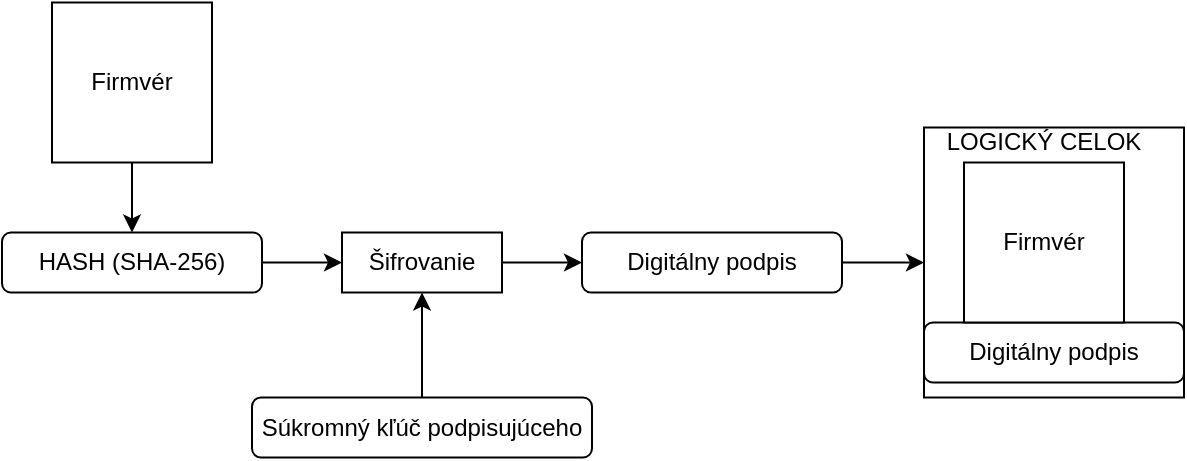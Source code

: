 <mxfile version="14.5.3" type="device"><diagram id="yccmygdlFiEqpJzx5ehj" name="Page-1"><mxGraphModel dx="1102" dy="582" grid="1" gridSize="10" guides="1" tooltips="1" connect="1" arrows="1" fold="1" page="1" pageScale="1" pageWidth="827" pageHeight="1169" math="0" shadow="0"><root><mxCell id="0"/><mxCell id="1" parent="0"/><mxCell id="7me_JrHHjaB7gSv83Y0g-3" value="" style="edgeStyle=orthogonalEdgeStyle;rounded=0;orthogonalLoop=1;jettySize=auto;html=1;entryX=0.5;entryY=0;entryDx=0;entryDy=0;" parent="1" source="7me_JrHHjaB7gSv83Y0g-1" target="7me_JrHHjaB7gSv83Y0g-4" edge="1"><mxGeometry relative="1" as="geometry"><mxPoint x="160" y="220" as="targetPoint"/></mxGeometry></mxCell><mxCell id="7me_JrHHjaB7gSv83Y0g-1" value="Firmvér" style="whiteSpace=wrap;html=1;aspect=fixed;" parent="1" vertex="1"><mxGeometry x="115" y="56.25" width="80" height="80" as="geometry"/></mxCell><mxCell id="BUlxgvx1no6V5QYv5E_1-4" value="" style="edgeStyle=orthogonalEdgeStyle;rounded=0;orthogonalLoop=1;jettySize=auto;html=1;" parent="1" source="7me_JrHHjaB7gSv83Y0g-4" target="BUlxgvx1no6V5QYv5E_1-2" edge="1"><mxGeometry relative="1" as="geometry"/></mxCell><mxCell id="7me_JrHHjaB7gSv83Y0g-4" value="HASH (SHA-256)" style="rounded=1;whiteSpace=wrap;html=1;" parent="1" vertex="1"><mxGeometry x="90" y="171.25" width="130" height="30" as="geometry"/></mxCell><mxCell id="7me_JrHHjaB7gSv83Y0g-26" value="" style="edgeStyle=orthogonalEdgeStyle;rounded=0;orthogonalLoop=1;jettySize=auto;html=1;entryX=0;entryY=0.5;entryDx=0;entryDy=0;" parent="1" source="7me_JrHHjaB7gSv83Y0g-6" target="7me_JrHHjaB7gSv83Y0g-18" edge="1"><mxGeometry relative="1" as="geometry"><mxPoint x="546" y="186.25" as="targetPoint"/></mxGeometry></mxCell><mxCell id="7me_JrHHjaB7gSv83Y0g-6" value="Digitálny podpis" style="rounded=1;whiteSpace=wrap;html=1;" parent="1" vertex="1"><mxGeometry x="380" y="171.25" width="130" height="30" as="geometry"/></mxCell><mxCell id="7me_JrHHjaB7gSv83Y0g-12" value="Digitálny podpis" style="rounded=1;whiteSpace=wrap;html=1;" parent="1" vertex="1"><mxGeometry x="551" y="216.25" width="130" height="30" as="geometry"/></mxCell><mxCell id="BUlxgvx1no6V5QYv5E_1-3" value="" style="edgeStyle=orthogonalEdgeStyle;rounded=0;orthogonalLoop=1;jettySize=auto;html=1;" parent="1" source="7me_JrHHjaB7gSv83Y0g-8" target="BUlxgvx1no6V5QYv5E_1-2" edge="1"><mxGeometry relative="1" as="geometry"/></mxCell><mxCell id="7me_JrHHjaB7gSv83Y0g-8" value="Súkromný kľúč podpisujúceho" style="rounded=1;whiteSpace=wrap;html=1;" parent="1" vertex="1"><mxGeometry x="215" y="253.75" width="170" height="30" as="geometry"/></mxCell><mxCell id="7me_JrHHjaB7gSv83Y0g-14" value="Firmvér" style="whiteSpace=wrap;html=1;aspect=fixed;" parent="1" vertex="1"><mxGeometry x="571" y="136.25" width="80" height="80" as="geometry"/></mxCell><mxCell id="7me_JrHHjaB7gSv83Y0g-18" value="" style="rounded=0;whiteSpace=wrap;html=1;fillColor=none;" parent="1" vertex="1"><mxGeometry x="551" y="118.75" width="130" height="135" as="geometry"/></mxCell><mxCell id="7me_JrHHjaB7gSv83Y0g-19" value="LOGICKÝ CELOK" style="text;html=1;strokeColor=none;fillColor=none;align=center;verticalAlign=middle;whiteSpace=wrap;rounded=0;" parent="1" vertex="1"><mxGeometry x="561" y="116.25" width="100" height="20" as="geometry"/></mxCell><mxCell id="BUlxgvx1no6V5QYv5E_1-5" value="" style="edgeStyle=orthogonalEdgeStyle;rounded=0;orthogonalLoop=1;jettySize=auto;html=1;" parent="1" source="BUlxgvx1no6V5QYv5E_1-2" target="7me_JrHHjaB7gSv83Y0g-6" edge="1"><mxGeometry relative="1" as="geometry"/></mxCell><mxCell id="BUlxgvx1no6V5QYv5E_1-2" value="Šifrovanie" style="rounded=0;whiteSpace=wrap;html=1;" parent="1" vertex="1"><mxGeometry x="260" y="171.25" width="80" height="30" as="geometry"/></mxCell></root></mxGraphModel></diagram></mxfile>